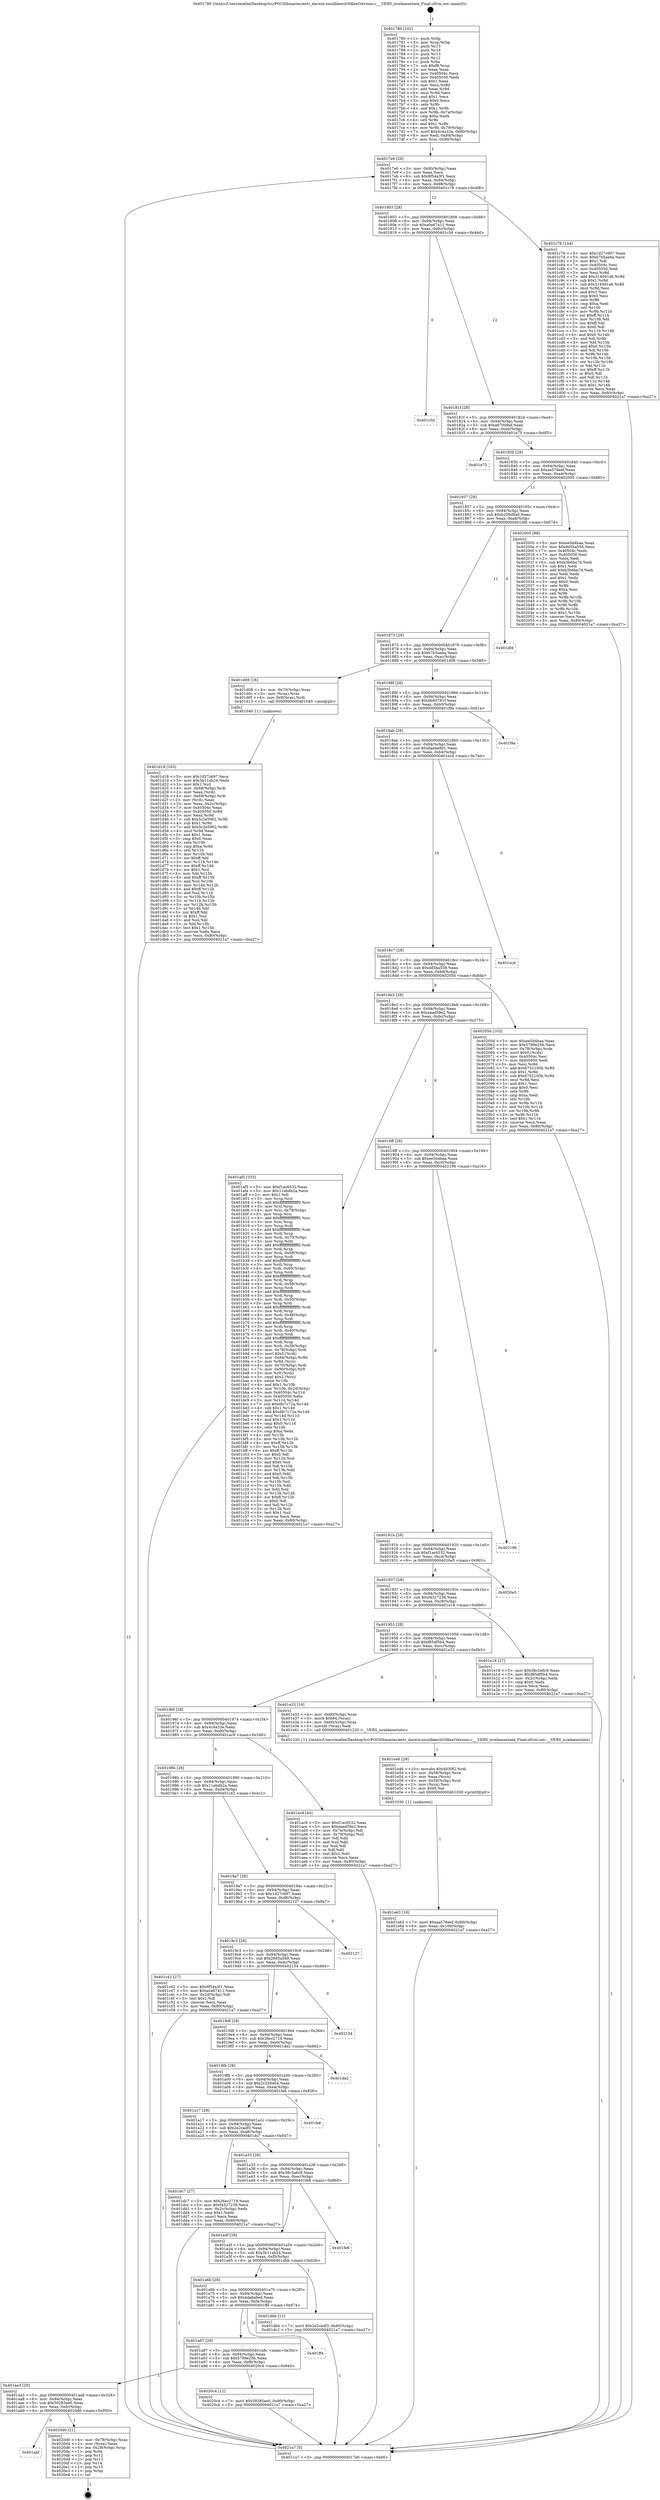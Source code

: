 digraph "0x401780" {
  label = "0x401780 (/mnt/c/Users/mathe/Desktop/tcc/POCII/binaries/extr_darwin-xnulibkernOSKextVersion.c___VERS_isreleasestate_Final-ollvm.out::main(0))"
  labelloc = "t"
  node[shape=record]

  Entry [label="",width=0.3,height=0.3,shape=circle,fillcolor=black,style=filled]
  "0x4017e6" [label="{
     0x4017e6 [29]\l
     | [instrs]\l
     &nbsp;&nbsp;0x4017e6 \<+3\>: mov -0x80(%rbp),%eax\l
     &nbsp;&nbsp;0x4017e9 \<+2\>: mov %eax,%ecx\l
     &nbsp;&nbsp;0x4017eb \<+6\>: sub $0x9f54a3f1,%ecx\l
     &nbsp;&nbsp;0x4017f1 \<+6\>: mov %eax,-0x94(%rbp)\l
     &nbsp;&nbsp;0x4017f7 \<+6\>: mov %ecx,-0x98(%rbp)\l
     &nbsp;&nbsp;0x4017fd \<+6\>: je 0000000000401c78 \<main+0x4f8\>\l
  }"]
  "0x401c78" [label="{
     0x401c78 [144]\l
     | [instrs]\l
     &nbsp;&nbsp;0x401c78 \<+5\>: mov $0x1d27c697,%eax\l
     &nbsp;&nbsp;0x401c7d \<+5\>: mov $0xb7b5aeba,%ecx\l
     &nbsp;&nbsp;0x401c82 \<+2\>: mov $0x1,%dl\l
     &nbsp;&nbsp;0x401c84 \<+7\>: mov 0x40504c,%esi\l
     &nbsp;&nbsp;0x401c8b \<+7\>: mov 0x405050,%edi\l
     &nbsp;&nbsp;0x401c92 \<+3\>: mov %esi,%r8d\l
     &nbsp;&nbsp;0x401c95 \<+7\>: add $0x3140d1a6,%r8d\l
     &nbsp;&nbsp;0x401c9c \<+4\>: sub $0x1,%r8d\l
     &nbsp;&nbsp;0x401ca0 \<+7\>: sub $0x3140d1a6,%r8d\l
     &nbsp;&nbsp;0x401ca7 \<+4\>: imul %r8d,%esi\l
     &nbsp;&nbsp;0x401cab \<+3\>: and $0x1,%esi\l
     &nbsp;&nbsp;0x401cae \<+3\>: cmp $0x0,%esi\l
     &nbsp;&nbsp;0x401cb1 \<+4\>: sete %r9b\l
     &nbsp;&nbsp;0x401cb5 \<+3\>: cmp $0xa,%edi\l
     &nbsp;&nbsp;0x401cb8 \<+4\>: setl %r10b\l
     &nbsp;&nbsp;0x401cbc \<+3\>: mov %r9b,%r11b\l
     &nbsp;&nbsp;0x401cbf \<+4\>: xor $0xff,%r11b\l
     &nbsp;&nbsp;0x401cc3 \<+3\>: mov %r10b,%bl\l
     &nbsp;&nbsp;0x401cc6 \<+3\>: xor $0xff,%bl\l
     &nbsp;&nbsp;0x401cc9 \<+3\>: xor $0x0,%dl\l
     &nbsp;&nbsp;0x401ccc \<+3\>: mov %r11b,%r14b\l
     &nbsp;&nbsp;0x401ccf \<+4\>: and $0x0,%r14b\l
     &nbsp;&nbsp;0x401cd3 \<+3\>: and %dl,%r9b\l
     &nbsp;&nbsp;0x401cd6 \<+3\>: mov %bl,%r15b\l
     &nbsp;&nbsp;0x401cd9 \<+4\>: and $0x0,%r15b\l
     &nbsp;&nbsp;0x401cdd \<+3\>: and %dl,%r10b\l
     &nbsp;&nbsp;0x401ce0 \<+3\>: or %r9b,%r14b\l
     &nbsp;&nbsp;0x401ce3 \<+3\>: or %r10b,%r15b\l
     &nbsp;&nbsp;0x401ce6 \<+3\>: xor %r15b,%r14b\l
     &nbsp;&nbsp;0x401ce9 \<+3\>: or %bl,%r11b\l
     &nbsp;&nbsp;0x401cec \<+4\>: xor $0xff,%r11b\l
     &nbsp;&nbsp;0x401cf0 \<+3\>: or $0x0,%dl\l
     &nbsp;&nbsp;0x401cf3 \<+3\>: and %dl,%r11b\l
     &nbsp;&nbsp;0x401cf6 \<+3\>: or %r11b,%r14b\l
     &nbsp;&nbsp;0x401cf9 \<+4\>: test $0x1,%r14b\l
     &nbsp;&nbsp;0x401cfd \<+3\>: cmovne %ecx,%eax\l
     &nbsp;&nbsp;0x401d00 \<+3\>: mov %eax,-0x80(%rbp)\l
     &nbsp;&nbsp;0x401d03 \<+5\>: jmp 00000000004021a7 \<main+0xa27\>\l
  }"]
  "0x401803" [label="{
     0x401803 [28]\l
     | [instrs]\l
     &nbsp;&nbsp;0x401803 \<+5\>: jmp 0000000000401808 \<main+0x88\>\l
     &nbsp;&nbsp;0x401808 \<+6\>: mov -0x94(%rbp),%eax\l
     &nbsp;&nbsp;0x40180e \<+5\>: sub $0xa0a67411,%eax\l
     &nbsp;&nbsp;0x401813 \<+6\>: mov %eax,-0x9c(%rbp)\l
     &nbsp;&nbsp;0x401819 \<+6\>: je 0000000000401c5d \<main+0x4dd\>\l
  }"]
  Exit [label="",width=0.3,height=0.3,shape=circle,fillcolor=black,style=filled,peripheries=2]
  "0x401c5d" [label="{
     0x401c5d\l
  }", style=dashed]
  "0x40181f" [label="{
     0x40181f [28]\l
     | [instrs]\l
     &nbsp;&nbsp;0x40181f \<+5\>: jmp 0000000000401824 \<main+0xa4\>\l
     &nbsp;&nbsp;0x401824 \<+6\>: mov -0x94(%rbp),%eax\l
     &nbsp;&nbsp;0x40182a \<+5\>: sub $0xa67009af,%eax\l
     &nbsp;&nbsp;0x40182f \<+6\>: mov %eax,-0xa0(%rbp)\l
     &nbsp;&nbsp;0x401835 \<+6\>: je 0000000000401e75 \<main+0x6f5\>\l
  }"]
  "0x401abf" [label="{
     0x401abf\l
  }", style=dashed]
  "0x401e75" [label="{
     0x401e75\l
  }", style=dashed]
  "0x40183b" [label="{
     0x40183b [28]\l
     | [instrs]\l
     &nbsp;&nbsp;0x40183b \<+5\>: jmp 0000000000401840 \<main+0xc0\>\l
     &nbsp;&nbsp;0x401840 \<+6\>: mov -0x94(%rbp),%eax\l
     &nbsp;&nbsp;0x401846 \<+5\>: sub $0xaa576eef,%eax\l
     &nbsp;&nbsp;0x40184b \<+6\>: mov %eax,-0xa4(%rbp)\l
     &nbsp;&nbsp;0x401851 \<+6\>: je 0000000000402005 \<main+0x885\>\l
  }"]
  "0x4020d0" [label="{
     0x4020d0 [21]\l
     | [instrs]\l
     &nbsp;&nbsp;0x4020d0 \<+4\>: mov -0x78(%rbp),%rax\l
     &nbsp;&nbsp;0x4020d4 \<+2\>: mov (%rax),%eax\l
     &nbsp;&nbsp;0x4020d6 \<+4\>: lea -0x28(%rbp),%rsp\l
     &nbsp;&nbsp;0x4020da \<+1\>: pop %rbx\l
     &nbsp;&nbsp;0x4020db \<+2\>: pop %r12\l
     &nbsp;&nbsp;0x4020dd \<+2\>: pop %r13\l
     &nbsp;&nbsp;0x4020df \<+2\>: pop %r14\l
     &nbsp;&nbsp;0x4020e1 \<+2\>: pop %r15\l
     &nbsp;&nbsp;0x4020e3 \<+1\>: pop %rbp\l
     &nbsp;&nbsp;0x4020e4 \<+1\>: ret\l
  }"]
  "0x402005" [label="{
     0x402005 [88]\l
     | [instrs]\l
     &nbsp;&nbsp;0x402005 \<+5\>: mov $0xee5d4baa,%eax\l
     &nbsp;&nbsp;0x40200a \<+5\>: mov $0xdd5ba558,%ecx\l
     &nbsp;&nbsp;0x40200f \<+7\>: mov 0x40504c,%edx\l
     &nbsp;&nbsp;0x402016 \<+7\>: mov 0x405050,%esi\l
     &nbsp;&nbsp;0x40201d \<+2\>: mov %edx,%edi\l
     &nbsp;&nbsp;0x40201f \<+6\>: sub $0xb3b6ba7d,%edi\l
     &nbsp;&nbsp;0x402025 \<+3\>: sub $0x1,%edi\l
     &nbsp;&nbsp;0x402028 \<+6\>: add $0xb3b6ba7d,%edi\l
     &nbsp;&nbsp;0x40202e \<+3\>: imul %edi,%edx\l
     &nbsp;&nbsp;0x402031 \<+3\>: and $0x1,%edx\l
     &nbsp;&nbsp;0x402034 \<+3\>: cmp $0x0,%edx\l
     &nbsp;&nbsp;0x402037 \<+4\>: sete %r8b\l
     &nbsp;&nbsp;0x40203b \<+3\>: cmp $0xa,%esi\l
     &nbsp;&nbsp;0x40203e \<+4\>: setl %r9b\l
     &nbsp;&nbsp;0x402042 \<+3\>: mov %r8b,%r10b\l
     &nbsp;&nbsp;0x402045 \<+3\>: and %r9b,%r10b\l
     &nbsp;&nbsp;0x402048 \<+3\>: xor %r9b,%r8b\l
     &nbsp;&nbsp;0x40204b \<+3\>: or %r8b,%r10b\l
     &nbsp;&nbsp;0x40204e \<+4\>: test $0x1,%r10b\l
     &nbsp;&nbsp;0x402052 \<+3\>: cmovne %ecx,%eax\l
     &nbsp;&nbsp;0x402055 \<+3\>: mov %eax,-0x80(%rbp)\l
     &nbsp;&nbsp;0x402058 \<+5\>: jmp 00000000004021a7 \<main+0xa27\>\l
  }"]
  "0x401857" [label="{
     0x401857 [28]\l
     | [instrs]\l
     &nbsp;&nbsp;0x401857 \<+5\>: jmp 000000000040185c \<main+0xdc\>\l
     &nbsp;&nbsp;0x40185c \<+6\>: mov -0x94(%rbp),%eax\l
     &nbsp;&nbsp;0x401862 \<+5\>: sub $0xb200d9a0,%eax\l
     &nbsp;&nbsp;0x401867 \<+6\>: mov %eax,-0xa8(%rbp)\l
     &nbsp;&nbsp;0x40186d \<+6\>: je 0000000000401dfd \<main+0x67d\>\l
  }"]
  "0x401aa3" [label="{
     0x401aa3 [28]\l
     | [instrs]\l
     &nbsp;&nbsp;0x401aa3 \<+5\>: jmp 0000000000401aa8 \<main+0x328\>\l
     &nbsp;&nbsp;0x401aa8 \<+6\>: mov -0x94(%rbp),%eax\l
     &nbsp;&nbsp;0x401aae \<+5\>: sub $0x59285ae0,%eax\l
     &nbsp;&nbsp;0x401ab3 \<+6\>: mov %eax,-0xfc(%rbp)\l
     &nbsp;&nbsp;0x401ab9 \<+6\>: je 00000000004020d0 \<main+0x950\>\l
  }"]
  "0x401dfd" [label="{
     0x401dfd\l
  }", style=dashed]
  "0x401873" [label="{
     0x401873 [28]\l
     | [instrs]\l
     &nbsp;&nbsp;0x401873 \<+5\>: jmp 0000000000401878 \<main+0xf8\>\l
     &nbsp;&nbsp;0x401878 \<+6\>: mov -0x94(%rbp),%eax\l
     &nbsp;&nbsp;0x40187e \<+5\>: sub $0xb7b5aeba,%eax\l
     &nbsp;&nbsp;0x401883 \<+6\>: mov %eax,-0xac(%rbp)\l
     &nbsp;&nbsp;0x401889 \<+6\>: je 0000000000401d08 \<main+0x588\>\l
  }"]
  "0x4020c4" [label="{
     0x4020c4 [12]\l
     | [instrs]\l
     &nbsp;&nbsp;0x4020c4 \<+7\>: movl $0x59285ae0,-0x80(%rbp)\l
     &nbsp;&nbsp;0x4020cb \<+5\>: jmp 00000000004021a7 \<main+0xa27\>\l
  }"]
  "0x401d08" [label="{
     0x401d08 [16]\l
     | [instrs]\l
     &nbsp;&nbsp;0x401d08 \<+4\>: mov -0x70(%rbp),%rax\l
     &nbsp;&nbsp;0x401d0c \<+3\>: mov (%rax),%rax\l
     &nbsp;&nbsp;0x401d0f \<+4\>: mov 0x8(%rax),%rdi\l
     &nbsp;&nbsp;0x401d13 \<+5\>: call 0000000000401040 \<atoi@plt\>\l
     | [calls]\l
     &nbsp;&nbsp;0x401040 \{1\} (unknown)\l
  }"]
  "0x40188f" [label="{
     0x40188f [28]\l
     | [instrs]\l
     &nbsp;&nbsp;0x40188f \<+5\>: jmp 0000000000401894 \<main+0x114\>\l
     &nbsp;&nbsp;0x401894 \<+6\>: mov -0x94(%rbp),%eax\l
     &nbsp;&nbsp;0x40189a \<+5\>: sub $0xbb65781f,%eax\l
     &nbsp;&nbsp;0x40189f \<+6\>: mov %eax,-0xb0(%rbp)\l
     &nbsp;&nbsp;0x4018a5 \<+6\>: je 0000000000401f9a \<main+0x81a\>\l
  }"]
  "0x401a87" [label="{
     0x401a87 [28]\l
     | [instrs]\l
     &nbsp;&nbsp;0x401a87 \<+5\>: jmp 0000000000401a8c \<main+0x30c\>\l
     &nbsp;&nbsp;0x401a8c \<+6\>: mov -0x94(%rbp),%eax\l
     &nbsp;&nbsp;0x401a92 \<+5\>: sub $0x5799e25b,%eax\l
     &nbsp;&nbsp;0x401a97 \<+6\>: mov %eax,-0xf8(%rbp)\l
     &nbsp;&nbsp;0x401a9d \<+6\>: je 00000000004020c4 \<main+0x944\>\l
  }"]
  "0x401f9a" [label="{
     0x401f9a\l
  }", style=dashed]
  "0x4018ab" [label="{
     0x4018ab [28]\l
     | [instrs]\l
     &nbsp;&nbsp;0x4018ab \<+5\>: jmp 00000000004018b0 \<main+0x130\>\l
     &nbsp;&nbsp;0x4018b0 \<+6\>: mov -0x94(%rbp),%eax\l
     &nbsp;&nbsp;0x4018b6 \<+5\>: sub $0xdad4e9d1,%eax\l
     &nbsp;&nbsp;0x4018bb \<+6\>: mov %eax,-0xb4(%rbp)\l
     &nbsp;&nbsp;0x4018c1 \<+6\>: je 0000000000401ecd \<main+0x74d\>\l
  }"]
  "0x401ff4" [label="{
     0x401ff4\l
  }", style=dashed]
  "0x401ecd" [label="{
     0x401ecd\l
  }", style=dashed]
  "0x4018c7" [label="{
     0x4018c7 [28]\l
     | [instrs]\l
     &nbsp;&nbsp;0x4018c7 \<+5\>: jmp 00000000004018cc \<main+0x14c\>\l
     &nbsp;&nbsp;0x4018cc \<+6\>: mov -0x94(%rbp),%eax\l
     &nbsp;&nbsp;0x4018d2 \<+5\>: sub $0xdd5ba558,%eax\l
     &nbsp;&nbsp;0x4018d7 \<+6\>: mov %eax,-0xb8(%rbp)\l
     &nbsp;&nbsp;0x4018dd \<+6\>: je 000000000040205d \<main+0x8dd\>\l
  }"]
  "0x401e63" [label="{
     0x401e63 [18]\l
     | [instrs]\l
     &nbsp;&nbsp;0x401e63 \<+7\>: movl $0xaa576eef,-0x80(%rbp)\l
     &nbsp;&nbsp;0x401e6a \<+6\>: mov %eax,-0x100(%rbp)\l
     &nbsp;&nbsp;0x401e70 \<+5\>: jmp 00000000004021a7 \<main+0xa27\>\l
  }"]
  "0x40205d" [label="{
     0x40205d [103]\l
     | [instrs]\l
     &nbsp;&nbsp;0x40205d \<+5\>: mov $0xee5d4baa,%eax\l
     &nbsp;&nbsp;0x402062 \<+5\>: mov $0x5799e25b,%ecx\l
     &nbsp;&nbsp;0x402067 \<+4\>: mov -0x78(%rbp),%rdx\l
     &nbsp;&nbsp;0x40206b \<+6\>: movl $0x0,(%rdx)\l
     &nbsp;&nbsp;0x402071 \<+7\>: mov 0x40504c,%esi\l
     &nbsp;&nbsp;0x402078 \<+7\>: mov 0x405050,%edi\l
     &nbsp;&nbsp;0x40207f \<+3\>: mov %esi,%r8d\l
     &nbsp;&nbsp;0x402082 \<+7\>: add $0x6752100b,%r8d\l
     &nbsp;&nbsp;0x402089 \<+4\>: sub $0x1,%r8d\l
     &nbsp;&nbsp;0x40208d \<+7\>: sub $0x6752100b,%r8d\l
     &nbsp;&nbsp;0x402094 \<+4\>: imul %r8d,%esi\l
     &nbsp;&nbsp;0x402098 \<+3\>: and $0x1,%esi\l
     &nbsp;&nbsp;0x40209b \<+3\>: cmp $0x0,%esi\l
     &nbsp;&nbsp;0x40209e \<+4\>: sete %r9b\l
     &nbsp;&nbsp;0x4020a2 \<+3\>: cmp $0xa,%edi\l
     &nbsp;&nbsp;0x4020a5 \<+4\>: setl %r10b\l
     &nbsp;&nbsp;0x4020a9 \<+3\>: mov %r9b,%r11b\l
     &nbsp;&nbsp;0x4020ac \<+3\>: and %r10b,%r11b\l
     &nbsp;&nbsp;0x4020af \<+3\>: xor %r10b,%r9b\l
     &nbsp;&nbsp;0x4020b2 \<+3\>: or %r9b,%r11b\l
     &nbsp;&nbsp;0x4020b5 \<+4\>: test $0x1,%r11b\l
     &nbsp;&nbsp;0x4020b9 \<+3\>: cmovne %ecx,%eax\l
     &nbsp;&nbsp;0x4020bc \<+3\>: mov %eax,-0x80(%rbp)\l
     &nbsp;&nbsp;0x4020bf \<+5\>: jmp 00000000004021a7 \<main+0xa27\>\l
  }"]
  "0x4018e3" [label="{
     0x4018e3 [28]\l
     | [instrs]\l
     &nbsp;&nbsp;0x4018e3 \<+5\>: jmp 00000000004018e8 \<main+0x168\>\l
     &nbsp;&nbsp;0x4018e8 \<+6\>: mov -0x94(%rbp),%eax\l
     &nbsp;&nbsp;0x4018ee \<+5\>: sub $0xeaad59e2,%eax\l
     &nbsp;&nbsp;0x4018f3 \<+6\>: mov %eax,-0xbc(%rbp)\l
     &nbsp;&nbsp;0x4018f9 \<+6\>: je 0000000000401af5 \<main+0x375\>\l
  }"]
  "0x401e46" [label="{
     0x401e46 [29]\l
     | [instrs]\l
     &nbsp;&nbsp;0x401e46 \<+10\>: movabs $0x4030f2,%rdi\l
     &nbsp;&nbsp;0x401e50 \<+4\>: mov -0x58(%rbp),%rcx\l
     &nbsp;&nbsp;0x401e54 \<+2\>: mov %eax,(%rcx)\l
     &nbsp;&nbsp;0x401e56 \<+4\>: mov -0x58(%rbp),%rcx\l
     &nbsp;&nbsp;0x401e5a \<+2\>: mov (%rcx),%esi\l
     &nbsp;&nbsp;0x401e5c \<+2\>: mov $0x0,%al\l
     &nbsp;&nbsp;0x401e5e \<+5\>: call 0000000000401030 \<printf@plt\>\l
     | [calls]\l
     &nbsp;&nbsp;0x401030 \{1\} (unknown)\l
  }"]
  "0x401af5" [label="{
     0x401af5 [333]\l
     | [instrs]\l
     &nbsp;&nbsp;0x401af5 \<+5\>: mov $0xf1ac6532,%eax\l
     &nbsp;&nbsp;0x401afa \<+5\>: mov $0x11ebdb2a,%ecx\l
     &nbsp;&nbsp;0x401aff \<+2\>: mov $0x1,%dl\l
     &nbsp;&nbsp;0x401b01 \<+3\>: mov %rsp,%rsi\l
     &nbsp;&nbsp;0x401b04 \<+4\>: add $0xfffffffffffffff0,%rsi\l
     &nbsp;&nbsp;0x401b08 \<+3\>: mov %rsi,%rsp\l
     &nbsp;&nbsp;0x401b0b \<+4\>: mov %rsi,-0x78(%rbp)\l
     &nbsp;&nbsp;0x401b0f \<+3\>: mov %rsp,%rsi\l
     &nbsp;&nbsp;0x401b12 \<+4\>: add $0xfffffffffffffff0,%rsi\l
     &nbsp;&nbsp;0x401b16 \<+3\>: mov %rsi,%rsp\l
     &nbsp;&nbsp;0x401b19 \<+3\>: mov %rsp,%rdi\l
     &nbsp;&nbsp;0x401b1c \<+4\>: add $0xfffffffffffffff0,%rdi\l
     &nbsp;&nbsp;0x401b20 \<+3\>: mov %rdi,%rsp\l
     &nbsp;&nbsp;0x401b23 \<+4\>: mov %rdi,-0x70(%rbp)\l
     &nbsp;&nbsp;0x401b27 \<+3\>: mov %rsp,%rdi\l
     &nbsp;&nbsp;0x401b2a \<+4\>: add $0xfffffffffffffff0,%rdi\l
     &nbsp;&nbsp;0x401b2e \<+3\>: mov %rdi,%rsp\l
     &nbsp;&nbsp;0x401b31 \<+4\>: mov %rdi,-0x68(%rbp)\l
     &nbsp;&nbsp;0x401b35 \<+3\>: mov %rsp,%rdi\l
     &nbsp;&nbsp;0x401b38 \<+4\>: add $0xfffffffffffffff0,%rdi\l
     &nbsp;&nbsp;0x401b3c \<+3\>: mov %rdi,%rsp\l
     &nbsp;&nbsp;0x401b3f \<+4\>: mov %rdi,-0x60(%rbp)\l
     &nbsp;&nbsp;0x401b43 \<+3\>: mov %rsp,%rdi\l
     &nbsp;&nbsp;0x401b46 \<+4\>: add $0xfffffffffffffff0,%rdi\l
     &nbsp;&nbsp;0x401b4a \<+3\>: mov %rdi,%rsp\l
     &nbsp;&nbsp;0x401b4d \<+4\>: mov %rdi,-0x58(%rbp)\l
     &nbsp;&nbsp;0x401b51 \<+3\>: mov %rsp,%rdi\l
     &nbsp;&nbsp;0x401b54 \<+4\>: add $0xfffffffffffffff0,%rdi\l
     &nbsp;&nbsp;0x401b58 \<+3\>: mov %rdi,%rsp\l
     &nbsp;&nbsp;0x401b5b \<+4\>: mov %rdi,-0x50(%rbp)\l
     &nbsp;&nbsp;0x401b5f \<+3\>: mov %rsp,%rdi\l
     &nbsp;&nbsp;0x401b62 \<+4\>: add $0xfffffffffffffff0,%rdi\l
     &nbsp;&nbsp;0x401b66 \<+3\>: mov %rdi,%rsp\l
     &nbsp;&nbsp;0x401b69 \<+4\>: mov %rdi,-0x48(%rbp)\l
     &nbsp;&nbsp;0x401b6d \<+3\>: mov %rsp,%rdi\l
     &nbsp;&nbsp;0x401b70 \<+4\>: add $0xfffffffffffffff0,%rdi\l
     &nbsp;&nbsp;0x401b74 \<+3\>: mov %rdi,%rsp\l
     &nbsp;&nbsp;0x401b77 \<+4\>: mov %rdi,-0x40(%rbp)\l
     &nbsp;&nbsp;0x401b7b \<+3\>: mov %rsp,%rdi\l
     &nbsp;&nbsp;0x401b7e \<+4\>: add $0xfffffffffffffff0,%rdi\l
     &nbsp;&nbsp;0x401b82 \<+3\>: mov %rdi,%rsp\l
     &nbsp;&nbsp;0x401b85 \<+4\>: mov %rdi,-0x38(%rbp)\l
     &nbsp;&nbsp;0x401b89 \<+4\>: mov -0x78(%rbp),%rdi\l
     &nbsp;&nbsp;0x401b8d \<+6\>: movl $0x0,(%rdi)\l
     &nbsp;&nbsp;0x401b93 \<+7\>: mov -0x84(%rbp),%r8d\l
     &nbsp;&nbsp;0x401b9a \<+3\>: mov %r8d,(%rsi)\l
     &nbsp;&nbsp;0x401b9d \<+4\>: mov -0x70(%rbp),%rdi\l
     &nbsp;&nbsp;0x401ba1 \<+7\>: mov -0x90(%rbp),%r9\l
     &nbsp;&nbsp;0x401ba8 \<+3\>: mov %r9,(%rdi)\l
     &nbsp;&nbsp;0x401bab \<+3\>: cmpl $0x2,(%rsi)\l
     &nbsp;&nbsp;0x401bae \<+4\>: setne %r10b\l
     &nbsp;&nbsp;0x401bb2 \<+4\>: and $0x1,%r10b\l
     &nbsp;&nbsp;0x401bb6 \<+4\>: mov %r10b,-0x2d(%rbp)\l
     &nbsp;&nbsp;0x401bba \<+8\>: mov 0x40504c,%r11d\l
     &nbsp;&nbsp;0x401bc2 \<+7\>: mov 0x405050,%ebx\l
     &nbsp;&nbsp;0x401bc9 \<+3\>: mov %r11d,%r14d\l
     &nbsp;&nbsp;0x401bcc \<+7\>: sub $0xdfc7c72a,%r14d\l
     &nbsp;&nbsp;0x401bd3 \<+4\>: sub $0x1,%r14d\l
     &nbsp;&nbsp;0x401bd7 \<+7\>: add $0xdfc7c72a,%r14d\l
     &nbsp;&nbsp;0x401bde \<+4\>: imul %r14d,%r11d\l
     &nbsp;&nbsp;0x401be2 \<+4\>: and $0x1,%r11d\l
     &nbsp;&nbsp;0x401be6 \<+4\>: cmp $0x0,%r11d\l
     &nbsp;&nbsp;0x401bea \<+4\>: sete %r10b\l
     &nbsp;&nbsp;0x401bee \<+3\>: cmp $0xa,%ebx\l
     &nbsp;&nbsp;0x401bf1 \<+4\>: setl %r15b\l
     &nbsp;&nbsp;0x401bf5 \<+3\>: mov %r10b,%r12b\l
     &nbsp;&nbsp;0x401bf8 \<+4\>: xor $0xff,%r12b\l
     &nbsp;&nbsp;0x401bfc \<+3\>: mov %r15b,%r13b\l
     &nbsp;&nbsp;0x401bff \<+4\>: xor $0xff,%r13b\l
     &nbsp;&nbsp;0x401c03 \<+3\>: xor $0x0,%dl\l
     &nbsp;&nbsp;0x401c06 \<+3\>: mov %r12b,%sil\l
     &nbsp;&nbsp;0x401c09 \<+4\>: and $0x0,%sil\l
     &nbsp;&nbsp;0x401c0d \<+3\>: and %dl,%r10b\l
     &nbsp;&nbsp;0x401c10 \<+3\>: mov %r13b,%dil\l
     &nbsp;&nbsp;0x401c13 \<+4\>: and $0x0,%dil\l
     &nbsp;&nbsp;0x401c17 \<+3\>: and %dl,%r15b\l
     &nbsp;&nbsp;0x401c1a \<+3\>: or %r10b,%sil\l
     &nbsp;&nbsp;0x401c1d \<+3\>: or %r15b,%dil\l
     &nbsp;&nbsp;0x401c20 \<+3\>: xor %dil,%sil\l
     &nbsp;&nbsp;0x401c23 \<+3\>: or %r13b,%r12b\l
     &nbsp;&nbsp;0x401c26 \<+4\>: xor $0xff,%r12b\l
     &nbsp;&nbsp;0x401c2a \<+3\>: or $0x0,%dl\l
     &nbsp;&nbsp;0x401c2d \<+3\>: and %dl,%r12b\l
     &nbsp;&nbsp;0x401c30 \<+3\>: or %r12b,%sil\l
     &nbsp;&nbsp;0x401c33 \<+4\>: test $0x1,%sil\l
     &nbsp;&nbsp;0x401c37 \<+3\>: cmovne %ecx,%eax\l
     &nbsp;&nbsp;0x401c3a \<+3\>: mov %eax,-0x80(%rbp)\l
     &nbsp;&nbsp;0x401c3d \<+5\>: jmp 00000000004021a7 \<main+0xa27\>\l
  }"]
  "0x4018ff" [label="{
     0x4018ff [28]\l
     | [instrs]\l
     &nbsp;&nbsp;0x4018ff \<+5\>: jmp 0000000000401904 \<main+0x184\>\l
     &nbsp;&nbsp;0x401904 \<+6\>: mov -0x94(%rbp),%eax\l
     &nbsp;&nbsp;0x40190a \<+5\>: sub $0xee5d4baa,%eax\l
     &nbsp;&nbsp;0x40190f \<+6\>: mov %eax,-0xc0(%rbp)\l
     &nbsp;&nbsp;0x401915 \<+6\>: je 0000000000402196 \<main+0xa16\>\l
  }"]
  "0x401a6b" [label="{
     0x401a6b [28]\l
     | [instrs]\l
     &nbsp;&nbsp;0x401a6b \<+5\>: jmp 0000000000401a70 \<main+0x2f0\>\l
     &nbsp;&nbsp;0x401a70 \<+6\>: mov -0x94(%rbp),%eax\l
     &nbsp;&nbsp;0x401a76 \<+5\>: sub $0x4da6abed,%eax\l
     &nbsp;&nbsp;0x401a7b \<+6\>: mov %eax,-0xf4(%rbp)\l
     &nbsp;&nbsp;0x401a81 \<+6\>: je 0000000000401ff4 \<main+0x874\>\l
  }"]
  "0x402196" [label="{
     0x402196\l
  }", style=dashed]
  "0x40191b" [label="{
     0x40191b [28]\l
     | [instrs]\l
     &nbsp;&nbsp;0x40191b \<+5\>: jmp 0000000000401920 \<main+0x1a0\>\l
     &nbsp;&nbsp;0x401920 \<+6\>: mov -0x94(%rbp),%eax\l
     &nbsp;&nbsp;0x401926 \<+5\>: sub $0xf1ac6532,%eax\l
     &nbsp;&nbsp;0x40192b \<+6\>: mov %eax,-0xc4(%rbp)\l
     &nbsp;&nbsp;0x401931 \<+6\>: je 00000000004020e5 \<main+0x965\>\l
  }"]
  "0x401dbb" [label="{
     0x401dbb [12]\l
     | [instrs]\l
     &nbsp;&nbsp;0x401dbb \<+7\>: movl $0x2e2cadf3,-0x80(%rbp)\l
     &nbsp;&nbsp;0x401dc2 \<+5\>: jmp 00000000004021a7 \<main+0xa27\>\l
  }"]
  "0x4020e5" [label="{
     0x4020e5\l
  }", style=dashed]
  "0x401937" [label="{
     0x401937 [28]\l
     | [instrs]\l
     &nbsp;&nbsp;0x401937 \<+5\>: jmp 000000000040193c \<main+0x1bc\>\l
     &nbsp;&nbsp;0x40193c \<+6\>: mov -0x94(%rbp),%eax\l
     &nbsp;&nbsp;0x401942 \<+5\>: sub $0xf4327238,%eax\l
     &nbsp;&nbsp;0x401947 \<+6\>: mov %eax,-0xc8(%rbp)\l
     &nbsp;&nbsp;0x40194d \<+6\>: je 0000000000401e18 \<main+0x698\>\l
  }"]
  "0x401a4f" [label="{
     0x401a4f [28]\l
     | [instrs]\l
     &nbsp;&nbsp;0x401a4f \<+5\>: jmp 0000000000401a54 \<main+0x2d4\>\l
     &nbsp;&nbsp;0x401a54 \<+6\>: mov -0x94(%rbp),%eax\l
     &nbsp;&nbsp;0x401a5a \<+5\>: sub $0x3b11ab24,%eax\l
     &nbsp;&nbsp;0x401a5f \<+6\>: mov %eax,-0xf0(%rbp)\l
     &nbsp;&nbsp;0x401a65 \<+6\>: je 0000000000401dbb \<main+0x63b\>\l
  }"]
  "0x401e18" [label="{
     0x401e18 [27]\l
     | [instrs]\l
     &nbsp;&nbsp;0x401e18 \<+5\>: mov $0x38c5a6c9,%eax\l
     &nbsp;&nbsp;0x401e1d \<+5\>: mov $0xf85df5b4,%ecx\l
     &nbsp;&nbsp;0x401e22 \<+3\>: mov -0x2c(%rbp),%edx\l
     &nbsp;&nbsp;0x401e25 \<+3\>: cmp $0x0,%edx\l
     &nbsp;&nbsp;0x401e28 \<+3\>: cmove %ecx,%eax\l
     &nbsp;&nbsp;0x401e2b \<+3\>: mov %eax,-0x80(%rbp)\l
     &nbsp;&nbsp;0x401e2e \<+5\>: jmp 00000000004021a7 \<main+0xa27\>\l
  }"]
  "0x401953" [label="{
     0x401953 [28]\l
     | [instrs]\l
     &nbsp;&nbsp;0x401953 \<+5\>: jmp 0000000000401958 \<main+0x1d8\>\l
     &nbsp;&nbsp;0x401958 \<+6\>: mov -0x94(%rbp),%eax\l
     &nbsp;&nbsp;0x40195e \<+5\>: sub $0xf85df5b4,%eax\l
     &nbsp;&nbsp;0x401963 \<+6\>: mov %eax,-0xcc(%rbp)\l
     &nbsp;&nbsp;0x401969 \<+6\>: je 0000000000401e33 \<main+0x6b3\>\l
  }"]
  "0x401fe8" [label="{
     0x401fe8\l
  }", style=dashed]
  "0x401e33" [label="{
     0x401e33 [19]\l
     | [instrs]\l
     &nbsp;&nbsp;0x401e33 \<+4\>: mov -0x60(%rbp),%rax\l
     &nbsp;&nbsp;0x401e37 \<+3\>: movb $0x64,(%rax)\l
     &nbsp;&nbsp;0x401e3a \<+4\>: mov -0x60(%rbp),%rax\l
     &nbsp;&nbsp;0x401e3e \<+3\>: movsbl (%rax),%edi\l
     &nbsp;&nbsp;0x401e41 \<+5\>: call 0000000000401220 \<__VERS_isreleasestate\>\l
     | [calls]\l
     &nbsp;&nbsp;0x401220 \{1\} (/mnt/c/Users/mathe/Desktop/tcc/POCII/binaries/extr_darwin-xnulibkernOSKextVersion.c___VERS_isreleasestate_Final-ollvm.out::__VERS_isreleasestate)\l
  }"]
  "0x40196f" [label="{
     0x40196f [28]\l
     | [instrs]\l
     &nbsp;&nbsp;0x40196f \<+5\>: jmp 0000000000401974 \<main+0x1f4\>\l
     &nbsp;&nbsp;0x401974 \<+6\>: mov -0x94(%rbp),%eax\l
     &nbsp;&nbsp;0x40197a \<+5\>: sub $0x4c4a33e,%eax\l
     &nbsp;&nbsp;0x40197f \<+6\>: mov %eax,-0xd0(%rbp)\l
     &nbsp;&nbsp;0x401985 \<+6\>: je 0000000000401ac9 \<main+0x349\>\l
  }"]
  "0x401a33" [label="{
     0x401a33 [28]\l
     | [instrs]\l
     &nbsp;&nbsp;0x401a33 \<+5\>: jmp 0000000000401a38 \<main+0x2b8\>\l
     &nbsp;&nbsp;0x401a38 \<+6\>: mov -0x94(%rbp),%eax\l
     &nbsp;&nbsp;0x401a3e \<+5\>: sub $0x38c5a6c9,%eax\l
     &nbsp;&nbsp;0x401a43 \<+6\>: mov %eax,-0xec(%rbp)\l
     &nbsp;&nbsp;0x401a49 \<+6\>: je 0000000000401fe8 \<main+0x868\>\l
  }"]
  "0x401ac9" [label="{
     0x401ac9 [44]\l
     | [instrs]\l
     &nbsp;&nbsp;0x401ac9 \<+5\>: mov $0xf1ac6532,%eax\l
     &nbsp;&nbsp;0x401ace \<+5\>: mov $0xeaad59e2,%ecx\l
     &nbsp;&nbsp;0x401ad3 \<+3\>: mov -0x7a(%rbp),%dl\l
     &nbsp;&nbsp;0x401ad6 \<+4\>: mov -0x79(%rbp),%sil\l
     &nbsp;&nbsp;0x401ada \<+3\>: mov %dl,%dil\l
     &nbsp;&nbsp;0x401add \<+3\>: and %sil,%dil\l
     &nbsp;&nbsp;0x401ae0 \<+3\>: xor %sil,%dl\l
     &nbsp;&nbsp;0x401ae3 \<+3\>: or %dl,%dil\l
     &nbsp;&nbsp;0x401ae6 \<+4\>: test $0x1,%dil\l
     &nbsp;&nbsp;0x401aea \<+3\>: cmovne %ecx,%eax\l
     &nbsp;&nbsp;0x401aed \<+3\>: mov %eax,-0x80(%rbp)\l
     &nbsp;&nbsp;0x401af0 \<+5\>: jmp 00000000004021a7 \<main+0xa27\>\l
  }"]
  "0x40198b" [label="{
     0x40198b [28]\l
     | [instrs]\l
     &nbsp;&nbsp;0x40198b \<+5\>: jmp 0000000000401990 \<main+0x210\>\l
     &nbsp;&nbsp;0x401990 \<+6\>: mov -0x94(%rbp),%eax\l
     &nbsp;&nbsp;0x401996 \<+5\>: sub $0x11ebdb2a,%eax\l
     &nbsp;&nbsp;0x40199b \<+6\>: mov %eax,-0xd4(%rbp)\l
     &nbsp;&nbsp;0x4019a1 \<+6\>: je 0000000000401c42 \<main+0x4c2\>\l
  }"]
  "0x4021a7" [label="{
     0x4021a7 [5]\l
     | [instrs]\l
     &nbsp;&nbsp;0x4021a7 \<+5\>: jmp 00000000004017e6 \<main+0x66\>\l
  }"]
  "0x401780" [label="{
     0x401780 [102]\l
     | [instrs]\l
     &nbsp;&nbsp;0x401780 \<+1\>: push %rbp\l
     &nbsp;&nbsp;0x401781 \<+3\>: mov %rsp,%rbp\l
     &nbsp;&nbsp;0x401784 \<+2\>: push %r15\l
     &nbsp;&nbsp;0x401786 \<+2\>: push %r14\l
     &nbsp;&nbsp;0x401788 \<+2\>: push %r13\l
     &nbsp;&nbsp;0x40178a \<+2\>: push %r12\l
     &nbsp;&nbsp;0x40178c \<+1\>: push %rbx\l
     &nbsp;&nbsp;0x40178d \<+7\>: sub $0xf8,%rsp\l
     &nbsp;&nbsp;0x401794 \<+2\>: xor %eax,%eax\l
     &nbsp;&nbsp;0x401796 \<+7\>: mov 0x40504c,%ecx\l
     &nbsp;&nbsp;0x40179d \<+7\>: mov 0x405050,%edx\l
     &nbsp;&nbsp;0x4017a4 \<+3\>: sub $0x1,%eax\l
     &nbsp;&nbsp;0x4017a7 \<+3\>: mov %ecx,%r8d\l
     &nbsp;&nbsp;0x4017aa \<+3\>: add %eax,%r8d\l
     &nbsp;&nbsp;0x4017ad \<+4\>: imul %r8d,%ecx\l
     &nbsp;&nbsp;0x4017b1 \<+3\>: and $0x1,%ecx\l
     &nbsp;&nbsp;0x4017b4 \<+3\>: cmp $0x0,%ecx\l
     &nbsp;&nbsp;0x4017b7 \<+4\>: sete %r9b\l
     &nbsp;&nbsp;0x4017bb \<+4\>: and $0x1,%r9b\l
     &nbsp;&nbsp;0x4017bf \<+4\>: mov %r9b,-0x7a(%rbp)\l
     &nbsp;&nbsp;0x4017c3 \<+3\>: cmp $0xa,%edx\l
     &nbsp;&nbsp;0x4017c6 \<+4\>: setl %r9b\l
     &nbsp;&nbsp;0x4017ca \<+4\>: and $0x1,%r9b\l
     &nbsp;&nbsp;0x4017ce \<+4\>: mov %r9b,-0x79(%rbp)\l
     &nbsp;&nbsp;0x4017d2 \<+7\>: movl $0x4c4a33e,-0x80(%rbp)\l
     &nbsp;&nbsp;0x4017d9 \<+6\>: mov %edi,-0x84(%rbp)\l
     &nbsp;&nbsp;0x4017df \<+7\>: mov %rsi,-0x90(%rbp)\l
  }"]
  "0x401dc7" [label="{
     0x401dc7 [27]\l
     | [instrs]\l
     &nbsp;&nbsp;0x401dc7 \<+5\>: mov $0x26ec2718,%eax\l
     &nbsp;&nbsp;0x401dcc \<+5\>: mov $0xf4327238,%ecx\l
     &nbsp;&nbsp;0x401dd1 \<+3\>: mov -0x2c(%rbp),%edx\l
     &nbsp;&nbsp;0x401dd4 \<+3\>: cmp $0x1,%edx\l
     &nbsp;&nbsp;0x401dd7 \<+3\>: cmovl %ecx,%eax\l
     &nbsp;&nbsp;0x401dda \<+3\>: mov %eax,-0x80(%rbp)\l
     &nbsp;&nbsp;0x401ddd \<+5\>: jmp 00000000004021a7 \<main+0xa27\>\l
  }"]
  "0x401a17" [label="{
     0x401a17 [28]\l
     | [instrs]\l
     &nbsp;&nbsp;0x401a17 \<+5\>: jmp 0000000000401a1c \<main+0x29c\>\l
     &nbsp;&nbsp;0x401a1c \<+6\>: mov -0x94(%rbp),%eax\l
     &nbsp;&nbsp;0x401a22 \<+5\>: sub $0x2e2cadf3,%eax\l
     &nbsp;&nbsp;0x401a27 \<+6\>: mov %eax,-0xe8(%rbp)\l
     &nbsp;&nbsp;0x401a2d \<+6\>: je 0000000000401dc7 \<main+0x647\>\l
  }"]
  "0x401c42" [label="{
     0x401c42 [27]\l
     | [instrs]\l
     &nbsp;&nbsp;0x401c42 \<+5\>: mov $0x9f54a3f1,%eax\l
     &nbsp;&nbsp;0x401c47 \<+5\>: mov $0xa0a67411,%ecx\l
     &nbsp;&nbsp;0x401c4c \<+3\>: mov -0x2d(%rbp),%dl\l
     &nbsp;&nbsp;0x401c4f \<+3\>: test $0x1,%dl\l
     &nbsp;&nbsp;0x401c52 \<+3\>: cmovne %ecx,%eax\l
     &nbsp;&nbsp;0x401c55 \<+3\>: mov %eax,-0x80(%rbp)\l
     &nbsp;&nbsp;0x401c58 \<+5\>: jmp 00000000004021a7 \<main+0xa27\>\l
  }"]
  "0x4019a7" [label="{
     0x4019a7 [28]\l
     | [instrs]\l
     &nbsp;&nbsp;0x4019a7 \<+5\>: jmp 00000000004019ac \<main+0x22c\>\l
     &nbsp;&nbsp;0x4019ac \<+6\>: mov -0x94(%rbp),%eax\l
     &nbsp;&nbsp;0x4019b2 \<+5\>: sub $0x1d27c697,%eax\l
     &nbsp;&nbsp;0x4019b7 \<+6\>: mov %eax,-0xd8(%rbp)\l
     &nbsp;&nbsp;0x4019bd \<+6\>: je 0000000000402127 \<main+0x9a7\>\l
  }"]
  "0x401d18" [label="{
     0x401d18 [163]\l
     | [instrs]\l
     &nbsp;&nbsp;0x401d18 \<+5\>: mov $0x1d27c697,%ecx\l
     &nbsp;&nbsp;0x401d1d \<+5\>: mov $0x3b11ab24,%edx\l
     &nbsp;&nbsp;0x401d22 \<+3\>: mov $0x1,%sil\l
     &nbsp;&nbsp;0x401d25 \<+4\>: mov -0x68(%rbp),%rdi\l
     &nbsp;&nbsp;0x401d29 \<+2\>: mov %eax,(%rdi)\l
     &nbsp;&nbsp;0x401d2b \<+4\>: mov -0x68(%rbp),%rdi\l
     &nbsp;&nbsp;0x401d2f \<+2\>: mov (%rdi),%eax\l
     &nbsp;&nbsp;0x401d31 \<+3\>: mov %eax,-0x2c(%rbp)\l
     &nbsp;&nbsp;0x401d34 \<+7\>: mov 0x40504c,%eax\l
     &nbsp;&nbsp;0x401d3b \<+8\>: mov 0x405050,%r8d\l
     &nbsp;&nbsp;0x401d43 \<+3\>: mov %eax,%r9d\l
     &nbsp;&nbsp;0x401d46 \<+7\>: sub $0x5c2e5962,%r9d\l
     &nbsp;&nbsp;0x401d4d \<+4\>: sub $0x1,%r9d\l
     &nbsp;&nbsp;0x401d51 \<+7\>: add $0x5c2e5962,%r9d\l
     &nbsp;&nbsp;0x401d58 \<+4\>: imul %r9d,%eax\l
     &nbsp;&nbsp;0x401d5c \<+3\>: and $0x1,%eax\l
     &nbsp;&nbsp;0x401d5f \<+3\>: cmp $0x0,%eax\l
     &nbsp;&nbsp;0x401d62 \<+4\>: sete %r10b\l
     &nbsp;&nbsp;0x401d66 \<+4\>: cmp $0xa,%r8d\l
     &nbsp;&nbsp;0x401d6a \<+4\>: setl %r11b\l
     &nbsp;&nbsp;0x401d6e \<+3\>: mov %r10b,%bl\l
     &nbsp;&nbsp;0x401d71 \<+3\>: xor $0xff,%bl\l
     &nbsp;&nbsp;0x401d74 \<+3\>: mov %r11b,%r14b\l
     &nbsp;&nbsp;0x401d77 \<+4\>: xor $0xff,%r14b\l
     &nbsp;&nbsp;0x401d7b \<+4\>: xor $0x1,%sil\l
     &nbsp;&nbsp;0x401d7f \<+3\>: mov %bl,%r15b\l
     &nbsp;&nbsp;0x401d82 \<+4\>: and $0xff,%r15b\l
     &nbsp;&nbsp;0x401d86 \<+3\>: and %sil,%r10b\l
     &nbsp;&nbsp;0x401d89 \<+3\>: mov %r14b,%r12b\l
     &nbsp;&nbsp;0x401d8c \<+4\>: and $0xff,%r12b\l
     &nbsp;&nbsp;0x401d90 \<+3\>: and %sil,%r11b\l
     &nbsp;&nbsp;0x401d93 \<+3\>: or %r10b,%r15b\l
     &nbsp;&nbsp;0x401d96 \<+3\>: or %r11b,%r12b\l
     &nbsp;&nbsp;0x401d99 \<+3\>: xor %r12b,%r15b\l
     &nbsp;&nbsp;0x401d9c \<+3\>: or %r14b,%bl\l
     &nbsp;&nbsp;0x401d9f \<+3\>: xor $0xff,%bl\l
     &nbsp;&nbsp;0x401da2 \<+4\>: or $0x1,%sil\l
     &nbsp;&nbsp;0x401da6 \<+3\>: and %sil,%bl\l
     &nbsp;&nbsp;0x401da9 \<+3\>: or %bl,%r15b\l
     &nbsp;&nbsp;0x401dac \<+4\>: test $0x1,%r15b\l
     &nbsp;&nbsp;0x401db0 \<+3\>: cmovne %edx,%ecx\l
     &nbsp;&nbsp;0x401db3 \<+3\>: mov %ecx,-0x80(%rbp)\l
     &nbsp;&nbsp;0x401db6 \<+5\>: jmp 00000000004021a7 \<main+0xa27\>\l
  }"]
  "0x401fa6" [label="{
     0x401fa6\l
  }", style=dashed]
  "0x402127" [label="{
     0x402127\l
  }", style=dashed]
  "0x4019c3" [label="{
     0x4019c3 [28]\l
     | [instrs]\l
     &nbsp;&nbsp;0x4019c3 \<+5\>: jmp 00000000004019c8 \<main+0x248\>\l
     &nbsp;&nbsp;0x4019c8 \<+6\>: mov -0x94(%rbp),%eax\l
     &nbsp;&nbsp;0x4019ce \<+5\>: sub $0x2685a589,%eax\l
     &nbsp;&nbsp;0x4019d3 \<+6\>: mov %eax,-0xdc(%rbp)\l
     &nbsp;&nbsp;0x4019d9 \<+6\>: je 0000000000402154 \<main+0x9d4\>\l
  }"]
  "0x4019fb" [label="{
     0x4019fb [28]\l
     | [instrs]\l
     &nbsp;&nbsp;0x4019fb \<+5\>: jmp 0000000000401a00 \<main+0x280\>\l
     &nbsp;&nbsp;0x401a00 \<+6\>: mov -0x94(%rbp),%eax\l
     &nbsp;&nbsp;0x401a06 \<+5\>: sub $0x2c328464,%eax\l
     &nbsp;&nbsp;0x401a0b \<+6\>: mov %eax,-0xe4(%rbp)\l
     &nbsp;&nbsp;0x401a11 \<+6\>: je 0000000000401fa6 \<main+0x826\>\l
  }"]
  "0x402154" [label="{
     0x402154\l
  }", style=dashed]
  "0x4019df" [label="{
     0x4019df [28]\l
     | [instrs]\l
     &nbsp;&nbsp;0x4019df \<+5\>: jmp 00000000004019e4 \<main+0x264\>\l
     &nbsp;&nbsp;0x4019e4 \<+6\>: mov -0x94(%rbp),%eax\l
     &nbsp;&nbsp;0x4019ea \<+5\>: sub $0x26ec2718,%eax\l
     &nbsp;&nbsp;0x4019ef \<+6\>: mov %eax,-0xe0(%rbp)\l
     &nbsp;&nbsp;0x4019f5 \<+6\>: je 0000000000401de2 \<main+0x662\>\l
  }"]
  "0x401de2" [label="{
     0x401de2\l
  }", style=dashed]
  Entry -> "0x401780" [label=" 1"]
  "0x4017e6" -> "0x401c78" [label=" 1"]
  "0x4017e6" -> "0x401803" [label=" 12"]
  "0x4020d0" -> Exit [label=" 1"]
  "0x401803" -> "0x401c5d" [label=" 0"]
  "0x401803" -> "0x40181f" [label=" 12"]
  "0x401aa3" -> "0x401abf" [label=" 0"]
  "0x40181f" -> "0x401e75" [label=" 0"]
  "0x40181f" -> "0x40183b" [label=" 12"]
  "0x401aa3" -> "0x4020d0" [label=" 1"]
  "0x40183b" -> "0x402005" [label=" 1"]
  "0x40183b" -> "0x401857" [label=" 11"]
  "0x4020c4" -> "0x4021a7" [label=" 1"]
  "0x401857" -> "0x401dfd" [label=" 0"]
  "0x401857" -> "0x401873" [label=" 11"]
  "0x401a87" -> "0x401aa3" [label=" 1"]
  "0x401873" -> "0x401d08" [label=" 1"]
  "0x401873" -> "0x40188f" [label=" 10"]
  "0x401a87" -> "0x4020c4" [label=" 1"]
  "0x40188f" -> "0x401f9a" [label=" 0"]
  "0x40188f" -> "0x4018ab" [label=" 10"]
  "0x401a6b" -> "0x401a87" [label=" 2"]
  "0x4018ab" -> "0x401ecd" [label=" 0"]
  "0x4018ab" -> "0x4018c7" [label=" 10"]
  "0x401a6b" -> "0x401ff4" [label=" 0"]
  "0x4018c7" -> "0x40205d" [label=" 1"]
  "0x4018c7" -> "0x4018e3" [label=" 9"]
  "0x40205d" -> "0x4021a7" [label=" 1"]
  "0x4018e3" -> "0x401af5" [label=" 1"]
  "0x4018e3" -> "0x4018ff" [label=" 8"]
  "0x402005" -> "0x4021a7" [label=" 1"]
  "0x4018ff" -> "0x402196" [label=" 0"]
  "0x4018ff" -> "0x40191b" [label=" 8"]
  "0x401e63" -> "0x4021a7" [label=" 1"]
  "0x40191b" -> "0x4020e5" [label=" 0"]
  "0x40191b" -> "0x401937" [label=" 8"]
  "0x401e46" -> "0x401e63" [label=" 1"]
  "0x401937" -> "0x401e18" [label=" 1"]
  "0x401937" -> "0x401953" [label=" 7"]
  "0x401e18" -> "0x4021a7" [label=" 1"]
  "0x401953" -> "0x401e33" [label=" 1"]
  "0x401953" -> "0x40196f" [label=" 6"]
  "0x401dc7" -> "0x4021a7" [label=" 1"]
  "0x40196f" -> "0x401ac9" [label=" 1"]
  "0x40196f" -> "0x40198b" [label=" 5"]
  "0x401ac9" -> "0x4021a7" [label=" 1"]
  "0x401780" -> "0x4017e6" [label=" 1"]
  "0x4021a7" -> "0x4017e6" [label=" 12"]
  "0x401a4f" -> "0x401a6b" [label=" 2"]
  "0x401af5" -> "0x4021a7" [label=" 1"]
  "0x401a4f" -> "0x401dbb" [label=" 1"]
  "0x40198b" -> "0x401c42" [label=" 1"]
  "0x40198b" -> "0x4019a7" [label=" 4"]
  "0x401c42" -> "0x4021a7" [label=" 1"]
  "0x401c78" -> "0x4021a7" [label=" 1"]
  "0x401d08" -> "0x401d18" [label=" 1"]
  "0x401d18" -> "0x4021a7" [label=" 1"]
  "0x401a33" -> "0x401a4f" [label=" 3"]
  "0x4019a7" -> "0x402127" [label=" 0"]
  "0x4019a7" -> "0x4019c3" [label=" 4"]
  "0x401a33" -> "0x401fe8" [label=" 0"]
  "0x4019c3" -> "0x402154" [label=" 0"]
  "0x4019c3" -> "0x4019df" [label=" 4"]
  "0x401a17" -> "0x401a33" [label=" 3"]
  "0x4019df" -> "0x401de2" [label=" 0"]
  "0x4019df" -> "0x4019fb" [label=" 4"]
  "0x401dbb" -> "0x4021a7" [label=" 1"]
  "0x4019fb" -> "0x401fa6" [label=" 0"]
  "0x4019fb" -> "0x401a17" [label=" 4"]
  "0x401e33" -> "0x401e46" [label=" 1"]
  "0x401a17" -> "0x401dc7" [label=" 1"]
}
